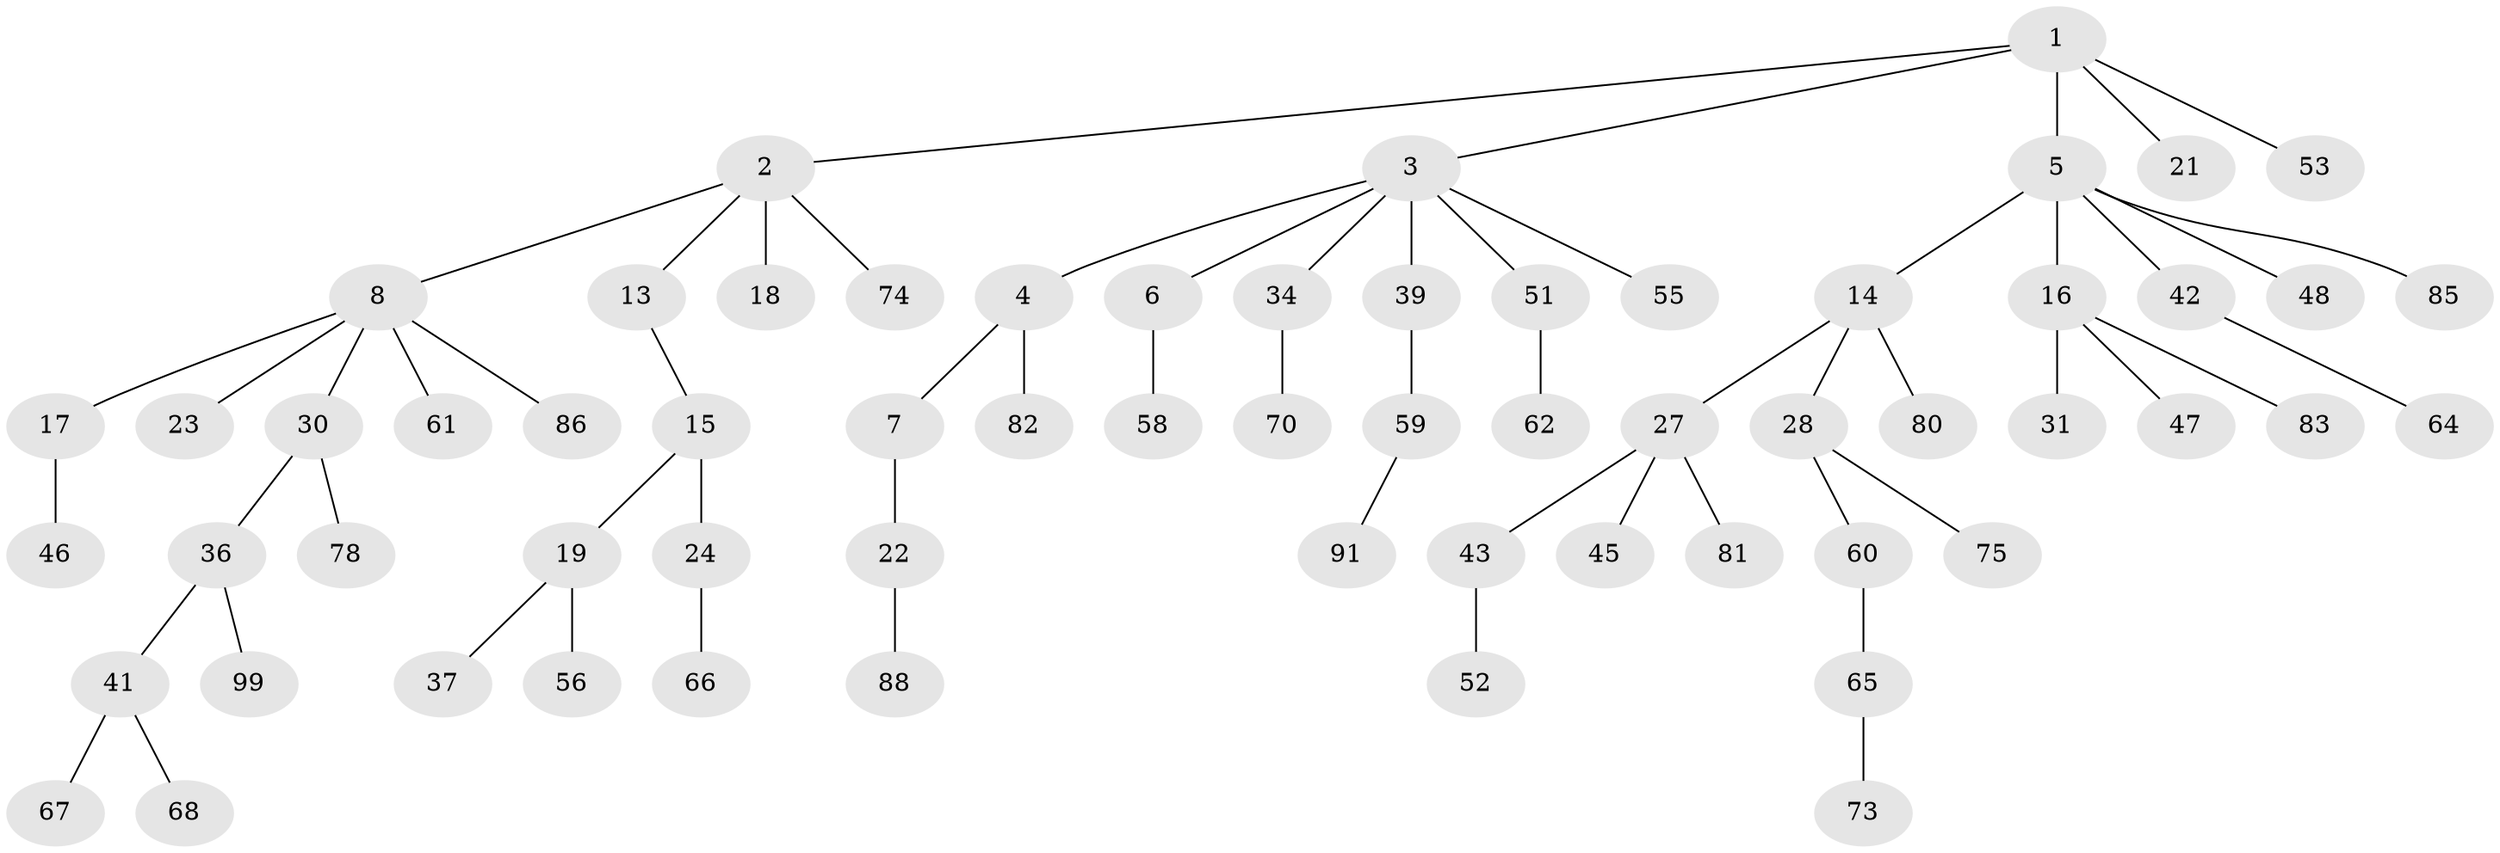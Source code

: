 // original degree distribution, {4: 0.05, 6: 0.03, 2: 0.22, 3: 0.19, 5: 0.02, 1: 0.49}
// Generated by graph-tools (version 1.1) at 2025/11/02/21/25 10:11:10]
// undirected, 63 vertices, 62 edges
graph export_dot {
graph [start="1"]
  node [color=gray90,style=filled];
  1 [super="+20"];
  2 [super="+79"];
  3 [super="+29"];
  4 [super="+12"];
  5 [super="+10"];
  6;
  7 [super="+11"];
  8 [super="+9"];
  13 [super="+71"];
  14 [super="+33"];
  15 [super="+40"];
  16 [super="+26"];
  17 [super="+32"];
  18 [super="+38"];
  19 [super="+35"];
  21 [super="+72"];
  22 [super="+93"];
  23 [super="+25"];
  24;
  27 [super="+76"];
  28 [super="+50"];
  30;
  31 [super="+44"];
  34 [super="+54"];
  36 [super="+84"];
  37;
  39 [super="+90"];
  41 [super="+57"];
  42 [super="+96"];
  43 [super="+49"];
  45;
  46;
  47 [super="+63"];
  48;
  51 [super="+87"];
  52;
  53;
  55;
  56 [super="+77"];
  58 [super="+100"];
  59 [super="+89"];
  60 [super="+98"];
  61;
  62;
  64 [super="+69"];
  65 [super="+94"];
  66 [super="+97"];
  67;
  68;
  70;
  73;
  74;
  75 [super="+95"];
  78;
  80 [super="+92"];
  81;
  82;
  83;
  85;
  86;
  88;
  91;
  99;
  1 -- 2;
  1 -- 3;
  1 -- 5;
  1 -- 21;
  1 -- 53;
  2 -- 8;
  2 -- 13;
  2 -- 18;
  2 -- 74;
  3 -- 4;
  3 -- 6;
  3 -- 34;
  3 -- 39;
  3 -- 51;
  3 -- 55;
  4 -- 7;
  4 -- 82;
  5 -- 16;
  5 -- 42;
  5 -- 48;
  5 -- 85;
  5 -- 14;
  6 -- 58;
  7 -- 22;
  8 -- 17;
  8 -- 86;
  8 -- 23;
  8 -- 61;
  8 -- 30;
  13 -- 15;
  14 -- 27;
  14 -- 28;
  14 -- 80;
  15 -- 19;
  15 -- 24;
  16 -- 83;
  16 -- 31;
  16 -- 47;
  17 -- 46;
  19 -- 37;
  19 -- 56;
  22 -- 88;
  24 -- 66;
  27 -- 43;
  27 -- 45;
  27 -- 81;
  28 -- 75;
  28 -- 60;
  30 -- 36;
  30 -- 78;
  34 -- 70;
  36 -- 41;
  36 -- 99;
  39 -- 59;
  41 -- 67;
  41 -- 68;
  42 -- 64;
  43 -- 52;
  51 -- 62;
  59 -- 91;
  60 -- 65;
  65 -- 73;
}
